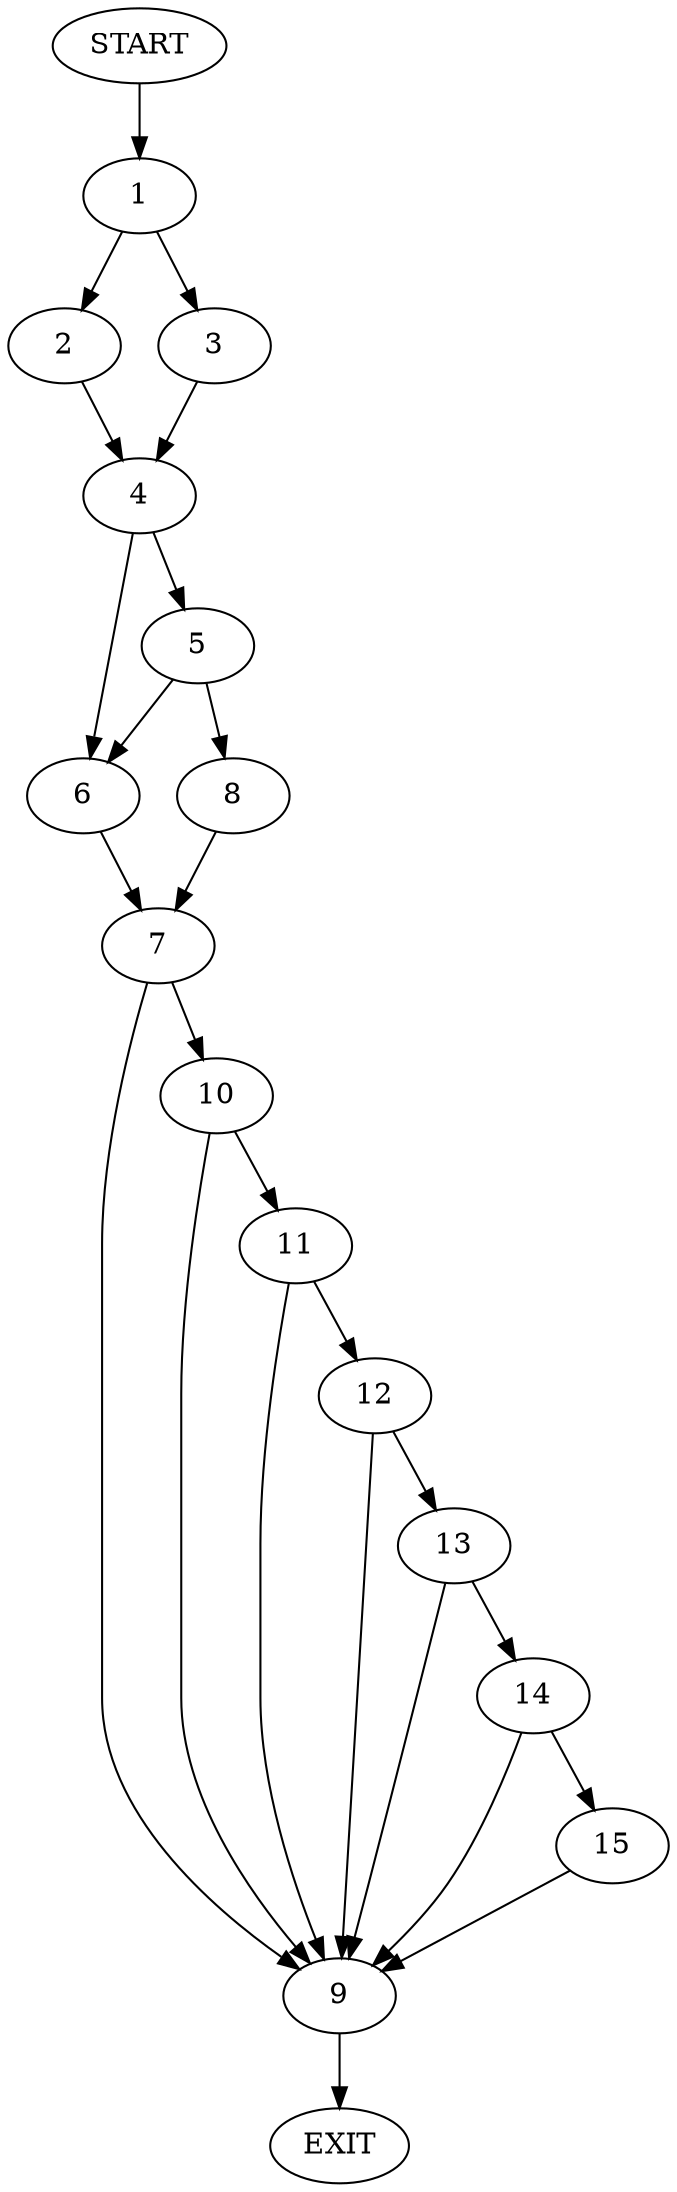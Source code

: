 digraph {
0 [label="START"];
1;
2;
3;
4;
5;
6;
7;
8;
9;
10;
11;
12;
13;
14;
15;
16 [label="EXIT"];
0 -> 1;
1 -> 2;
1 -> 3;
2 -> 4;
3 -> 4;
4 -> 5;
4 -> 6;
6 -> 7;
5 -> 8;
5 -> 6;
8 -> 7;
7 -> 9;
7 -> 10;
10 -> 9;
10 -> 11;
9 -> 16;
11 -> 9;
11 -> 12;
12 -> 9;
12 -> 13;
13 -> 9;
13 -> 14;
14 -> 9;
14 -> 15;
15 -> 9;
}